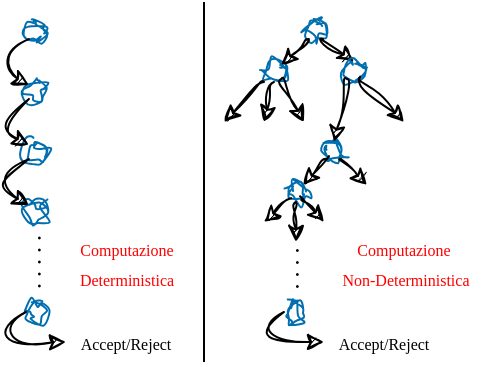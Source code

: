 <mxfile version="28.1.2">
  <diagram name="Pagina-1" id="MN7WsSKvXLgIGYer2BLl">
    <mxGraphModel dx="485" dy="339" grid="1" gridSize="10" guides="1" tooltips="1" connect="1" arrows="1" fold="1" page="1" pageScale="1" pageWidth="827" pageHeight="1169" math="1" shadow="0">
      <root>
        <mxCell id="0" />
        <mxCell id="1" parent="0" />
        <mxCell id="ddl-roebjKmBMkPWHnF6-1" value="" style="ellipse;whiteSpace=wrap;html=1;sketch=1;curveFitting=1;jiggle=2;fillColor=none;fontColor=#ffffff;strokeColor=#006EAF;" parent="1" vertex="1">
          <mxGeometry x="371" y="310" width="10" height="10" as="geometry" />
        </mxCell>
        <mxCell id="yOI8t6S9mLHXuP7FHItO-1" value="" style="ellipse;whiteSpace=wrap;html=1;sketch=1;curveFitting=1;jiggle=2;fillColor=none;fontColor=#ffffff;strokeColor=#006EAF;" vertex="1" parent="1">
          <mxGeometry x="371" y="340" width="10" height="10" as="geometry" />
        </mxCell>
        <mxCell id="yOI8t6S9mLHXuP7FHItO-2" value="" style="curved=1;endArrow=classic;html=1;rounded=0;exitX=0;exitY=1;exitDx=0;exitDy=0;entryX=0;entryY=0;entryDx=0;entryDy=0;endFill=1;sketch=1;curveFitting=1;jiggle=2;" edge="1" parent="1" source="ddl-roebjKmBMkPWHnF6-1" target="yOI8t6S9mLHXuP7FHItO-1">
          <mxGeometry width="50" height="50" relative="1" as="geometry">
            <mxPoint x="371" y="370" as="sourcePoint" />
            <mxPoint x="421" y="320" as="targetPoint" />
            <Array as="points">
              <mxPoint x="351" y="330" />
            </Array>
          </mxGeometry>
        </mxCell>
        <mxCell id="yOI8t6S9mLHXuP7FHItO-4" value="" style="ellipse;whiteSpace=wrap;html=1;sketch=1;curveFitting=1;jiggle=2;fillColor=none;fontColor=#ffffff;strokeColor=#006EAF;" vertex="1" parent="1">
          <mxGeometry x="371" y="370" width="10" height="10" as="geometry" />
        </mxCell>
        <mxCell id="yOI8t6S9mLHXuP7FHItO-6" value="" style="ellipse;whiteSpace=wrap;html=1;sketch=1;curveFitting=1;jiggle=2;fillColor=none;fontColor=#ffffff;strokeColor=#006EAF;" vertex="1" parent="1">
          <mxGeometry x="371" y="450" width="10" height="10" as="geometry" />
        </mxCell>
        <mxCell id="yOI8t6S9mLHXuP7FHItO-7" value="" style="ellipse;whiteSpace=wrap;html=1;sketch=1;curveFitting=1;jiggle=2;fillColor=none;fontColor=#ffffff;strokeColor=#006EAF;" vertex="1" parent="1">
          <mxGeometry x="371" y="400" width="10" height="10" as="geometry" />
        </mxCell>
        <mxCell id="yOI8t6S9mLHXuP7FHItO-8" value="" style="curved=1;endArrow=classic;html=1;rounded=0;entryX=0;entryY=0;entryDx=0;entryDy=0;endFill=1;sketch=1;curveFitting=1;jiggle=2;exitX=0;exitY=1;exitDx=0;exitDy=0;" edge="1" parent="1" source="yOI8t6S9mLHXuP7FHItO-1" target="yOI8t6S9mLHXuP7FHItO-4">
          <mxGeometry width="50" height="50" relative="1" as="geometry">
            <mxPoint x="371" y="360" as="sourcePoint" />
            <mxPoint x="371" y="372" as="targetPoint" />
            <Array as="points">
              <mxPoint x="351" y="360" />
            </Array>
          </mxGeometry>
        </mxCell>
        <mxCell id="yOI8t6S9mLHXuP7FHItO-9" value="" style="curved=1;endArrow=classic;html=1;rounded=0;entryX=0;entryY=0;entryDx=0;entryDy=0;endFill=1;sketch=1;curveFitting=1;jiggle=2;exitX=0;exitY=1;exitDx=0;exitDy=0;" edge="1" parent="1" source="yOI8t6S9mLHXuP7FHItO-4" target="yOI8t6S9mLHXuP7FHItO-7">
          <mxGeometry width="50" height="50" relative="1" as="geometry">
            <mxPoint x="382" y="370" as="sourcePoint" />
            <mxPoint x="382" y="392" as="targetPoint" />
            <Array as="points">
              <mxPoint x="351" y="390" />
            </Array>
          </mxGeometry>
        </mxCell>
        <mxCell id="yOI8t6S9mLHXuP7FHItO-13" value="" style="curved=1;endArrow=classic;html=1;rounded=0;endFill=1;sketch=1;curveFitting=1;jiggle=2;exitX=0;exitY=0.5;exitDx=0;exitDy=0;" edge="1" parent="1" source="yOI8t6S9mLHXuP7FHItO-6">
          <mxGeometry width="50" height="50" relative="1" as="geometry">
            <mxPoint x="371" y="460" as="sourcePoint" />
            <mxPoint x="391" y="470" as="targetPoint" />
            <Array as="points">
              <mxPoint x="350" y="471" />
            </Array>
          </mxGeometry>
        </mxCell>
        <mxCell id="yOI8t6S9mLHXuP7FHItO-14" value="&lt;font face=&quot;Comic Sans MS&quot;&gt;. . . . .&lt;/font&gt;" style="text;html=1;align=center;verticalAlign=middle;whiteSpace=wrap;rounded=0;rotation=90;" vertex="1" parent="1">
          <mxGeometry x="356" y="420" width="50" height="20" as="geometry" />
        </mxCell>
        <mxCell id="yOI8t6S9mLHXuP7FHItO-16" value="" style="ellipse;whiteSpace=wrap;html=1;sketch=1;curveFitting=1;jiggle=2;fillColor=none;fontColor=#ffffff;strokeColor=#006EAF;" vertex="1" parent="1">
          <mxGeometry x="511" y="310" width="10" height="10" as="geometry" />
        </mxCell>
        <mxCell id="yOI8t6S9mLHXuP7FHItO-26" value="&lt;font style=&quot;font-size: 8px;&quot; face=&quot;Comic Sans MS&quot;&gt;Accept/&lt;/font&gt;&lt;span style=&quot;font-family: &amp;quot;Comic Sans MS&amp;quot;; font-size: 8px;&quot;&gt;Reject&lt;/span&gt;" style="text;html=1;align=center;verticalAlign=middle;whiteSpace=wrap;rounded=0;" vertex="1" parent="1">
          <mxGeometry x="391" y="460" width="60" height="20" as="geometry" />
        </mxCell>
        <mxCell id="yOI8t6S9mLHXuP7FHItO-28" value="" style="curved=1;endArrow=classic;html=1;rounded=0;endFill=1;sketch=1;curveFitting=1;jiggle=2;exitX=1;exitY=1;exitDx=0;exitDy=0;entryX=0.5;entryY=0;entryDx=0;entryDy=0;" edge="1" parent="1" source="yOI8t6S9mLHXuP7FHItO-16" target="yOI8t6S9mLHXuP7FHItO-29">
          <mxGeometry width="50" height="50" relative="1" as="geometry">
            <mxPoint x="586" y="329" as="sourcePoint" />
            <mxPoint x="550" y="307.724" as="targetPoint" />
          </mxGeometry>
        </mxCell>
        <mxCell id="yOI8t6S9mLHXuP7FHItO-29" value="" style="ellipse;whiteSpace=wrap;html=1;sketch=1;curveFitting=1;jiggle=2;fillColor=none;fontColor=#ffffff;strokeColor=#006EAF;" vertex="1" parent="1">
          <mxGeometry x="530" y="330" width="10" height="10" as="geometry" />
        </mxCell>
        <mxCell id="yOI8t6S9mLHXuP7FHItO-31" value="" style="ellipse;whiteSpace=wrap;html=1;sketch=1;curveFitting=1;jiggle=2;fillColor=none;fontColor=#ffffff;strokeColor=#006EAF;" vertex="1" parent="1">
          <mxGeometry x="490" y="330" width="10" height="10" as="geometry" />
        </mxCell>
        <mxCell id="yOI8t6S9mLHXuP7FHItO-32" value="" style="curved=1;endArrow=classic;html=1;rounded=0;endFill=1;sketch=1;curveFitting=1;jiggle=2;exitX=0;exitY=1;exitDx=0;exitDy=0;entryX=1;entryY=0;entryDx=0;entryDy=0;" edge="1" parent="1" source="yOI8t6S9mLHXuP7FHItO-16" target="yOI8t6S9mLHXuP7FHItO-31">
          <mxGeometry width="50" height="50" relative="1" as="geometry">
            <mxPoint x="520" y="320" as="sourcePoint" />
            <mxPoint x="535" y="331" as="targetPoint" />
          </mxGeometry>
        </mxCell>
        <mxCell id="yOI8t6S9mLHXuP7FHItO-33" value="" style="curved=1;endArrow=classic;html=1;rounded=0;endFill=1;sketch=1;curveFitting=1;jiggle=2;exitX=0;exitY=1;exitDx=0;exitDy=0;" edge="1" parent="1">
          <mxGeometry width="50" height="50" relative="1" as="geometry">
            <mxPoint x="490" y="340" as="sourcePoint" />
            <mxPoint x="470" y="360" as="targetPoint" />
          </mxGeometry>
        </mxCell>
        <mxCell id="yOI8t6S9mLHXuP7FHItO-34" value="" style="curved=1;endArrow=classic;html=1;rounded=0;endFill=1;sketch=1;curveFitting=1;jiggle=2;exitX=0.5;exitY=1;exitDx=0;exitDy=0;" edge="1" parent="1" source="yOI8t6S9mLHXuP7FHItO-31">
          <mxGeometry width="50" height="50" relative="1" as="geometry">
            <mxPoint x="503" y="340" as="sourcePoint" />
            <mxPoint x="490" y="360" as="targetPoint" />
          </mxGeometry>
        </mxCell>
        <mxCell id="yOI8t6S9mLHXuP7FHItO-35" value="" style="curved=1;endArrow=classic;html=1;rounded=0;endFill=1;sketch=1;curveFitting=1;jiggle=2;exitX=1;exitY=1;exitDx=0;exitDy=0;" edge="1" parent="1" source="yOI8t6S9mLHXuP7FHItO-31">
          <mxGeometry width="50" height="50" relative="1" as="geometry">
            <mxPoint x="503" y="340" as="sourcePoint" />
            <mxPoint x="510" y="360" as="targetPoint" />
          </mxGeometry>
        </mxCell>
        <mxCell id="yOI8t6S9mLHXuP7FHItO-36" value="" style="ellipse;whiteSpace=wrap;html=1;sketch=1;curveFitting=1;jiggle=2;fillColor=none;fontColor=#ffffff;strokeColor=#006EAF;" vertex="1" parent="1">
          <mxGeometry x="520" y="370" width="10" height="10" as="geometry" />
        </mxCell>
        <mxCell id="yOI8t6S9mLHXuP7FHItO-37" value="" style="curved=1;endArrow=classic;html=1;rounded=0;endFill=1;sketch=1;curveFitting=1;jiggle=2;exitX=0.808;exitY=0.732;exitDx=0;exitDy=0;exitPerimeter=0;" edge="1" parent="1" source="yOI8t6S9mLHXuP7FHItO-29">
          <mxGeometry width="50" height="50" relative="1" as="geometry">
            <mxPoint x="540" y="344.5" as="sourcePoint" />
            <mxPoint x="560" y="360" as="targetPoint" />
          </mxGeometry>
        </mxCell>
        <mxCell id="yOI8t6S9mLHXuP7FHItO-41" value="" style="curved=1;endArrow=classic;html=1;rounded=0;endFill=1;sketch=1;curveFitting=1;jiggle=2;exitX=0;exitY=1;exitDx=0;exitDy=0;entryX=0.5;entryY=0;entryDx=0;entryDy=0;" edge="1" parent="1" source="yOI8t6S9mLHXuP7FHItO-29" target="yOI8t6S9mLHXuP7FHItO-36">
          <mxGeometry width="50" height="50" relative="1" as="geometry">
            <mxPoint x="510" y="360" as="sourcePoint" />
            <mxPoint x="532" y="383" as="targetPoint" />
          </mxGeometry>
        </mxCell>
        <mxCell id="yOI8t6S9mLHXuP7FHItO-42" value="" style="ellipse;whiteSpace=wrap;html=1;sketch=1;curveFitting=1;jiggle=2;fillColor=none;fontColor=#ffffff;strokeColor=#006EAF;" vertex="1" parent="1">
          <mxGeometry x="501" y="390" width="10" height="10" as="geometry" />
        </mxCell>
        <mxCell id="yOI8t6S9mLHXuP7FHItO-44" value="&lt;span style=&quot;color: rgb(255, 255, 255); font-family: &amp;quot;Comic Sans MS&amp;quot;; font-size: 8px; font-style: normal; font-variant-ligatures: normal; font-variant-caps: normal; font-weight: 400; letter-spacing: normal; orphans: 2; text-align: center; text-indent: 0px; text-transform: none; widows: 2; word-spacing: 0px; -webkit-text-stroke-width: 0px; white-space: normal; text-decoration-thickness: initial; text-decoration-style: initial; text-decoration-color: initial; float: none; display: inline !important;&quot;&gt;Reject&lt;/span&gt;" style="text;whiteSpace=wrap;html=1;" vertex="1" parent="1">
          <mxGeometry x="560" y="350" width="40" height="20" as="geometry" />
        </mxCell>
        <mxCell id="yOI8t6S9mLHXuP7FHItO-45" value="" style="curved=1;endArrow=classic;html=1;rounded=0;endFill=1;sketch=1;curveFitting=1;jiggle=2;exitX=0;exitY=1;exitDx=0;exitDy=0;entryX=1;entryY=0;entryDx=0;entryDy=0;" edge="1" parent="1" source="yOI8t6S9mLHXuP7FHItO-36" target="yOI8t6S9mLHXuP7FHItO-42">
          <mxGeometry width="50" height="50" relative="1" as="geometry">
            <mxPoint x="520" y="380" as="sourcePoint" />
            <mxPoint x="514" y="411" as="targetPoint" />
          </mxGeometry>
        </mxCell>
        <mxCell id="yOI8t6S9mLHXuP7FHItO-46" value="" style="curved=1;endArrow=classic;html=1;rounded=0;endFill=1;sketch=1;curveFitting=1;jiggle=2;exitX=1;exitY=1;exitDx=0;exitDy=0;entryX=0;entryY=0;entryDx=0;entryDy=0;" edge="1" parent="1" source="yOI8t6S9mLHXuP7FHItO-36">
          <mxGeometry width="50" height="50" relative="1" as="geometry">
            <mxPoint x="521" y="380" as="sourcePoint" />
            <mxPoint x="541.464" y="391.464" as="targetPoint" />
          </mxGeometry>
        </mxCell>
        <mxCell id="yOI8t6S9mLHXuP7FHItO-48" value="" style="curved=1;endArrow=classic;html=1;rounded=0;endFill=1;sketch=1;curveFitting=1;jiggle=2;exitX=0;exitY=1;exitDx=0;exitDy=0;entryX=1;entryY=0;entryDx=0;entryDy=0;" edge="1" parent="1" source="yOI8t6S9mLHXuP7FHItO-42">
          <mxGeometry width="50" height="50" relative="1" as="geometry">
            <mxPoint x="501" y="398" as="sourcePoint" />
            <mxPoint x="490" y="410" as="targetPoint" />
          </mxGeometry>
        </mxCell>
        <mxCell id="yOI8t6S9mLHXuP7FHItO-49" value="" style="curved=1;endArrow=classic;html=1;rounded=0;endFill=1;sketch=1;curveFitting=1;jiggle=2;exitX=0.5;exitY=1;exitDx=0;exitDy=0;" edge="1" parent="1" source="yOI8t6S9mLHXuP7FHItO-42">
          <mxGeometry width="50" height="50" relative="1" as="geometry">
            <mxPoint x="502" y="400" as="sourcePoint" />
            <mxPoint x="506" y="420" as="targetPoint" />
          </mxGeometry>
        </mxCell>
        <mxCell id="yOI8t6S9mLHXuP7FHItO-50" value="" style="curved=1;endArrow=classic;html=1;rounded=0;endFill=1;sketch=1;curveFitting=1;jiggle=2;exitX=1;exitY=1;exitDx=0;exitDy=0;" edge="1" parent="1" source="yOI8t6S9mLHXuP7FHItO-42">
          <mxGeometry width="50" height="50" relative="1" as="geometry">
            <mxPoint x="520" y="400" as="sourcePoint" />
            <mxPoint x="520" y="410" as="targetPoint" />
          </mxGeometry>
        </mxCell>
        <mxCell id="yOI8t6S9mLHXuP7FHItO-51" value="&lt;font face=&quot;Comic Sans MS&quot;&gt;. . . .&amp;nbsp;&lt;/font&gt;" style="text;html=1;align=center;verticalAlign=middle;whiteSpace=wrap;rounded=0;rotation=90;" vertex="1" parent="1">
          <mxGeometry x="485.25" y="423.75" width="49" height="22.5" as="geometry" />
        </mxCell>
        <mxCell id="yOI8t6S9mLHXuP7FHItO-52" value="" style="ellipse;whiteSpace=wrap;html=1;sketch=1;curveFitting=1;jiggle=2;fillColor=none;fontColor=#ffffff;strokeColor=#006EAF;" vertex="1" parent="1">
          <mxGeometry x="500" y="450" width="10" height="10" as="geometry" />
        </mxCell>
        <mxCell id="yOI8t6S9mLHXuP7FHItO-53" value="" style="curved=1;endArrow=classic;html=1;rounded=0;endFill=1;sketch=1;curveFitting=1;jiggle=2;exitX=0;exitY=0.5;exitDx=0;exitDy=0;" edge="1" parent="1" source="yOI8t6S9mLHXuP7FHItO-52">
          <mxGeometry width="50" height="50" relative="1" as="geometry">
            <mxPoint x="501" y="460" as="sourcePoint" />
            <mxPoint x="520" y="470" as="targetPoint" />
            <Array as="points">
              <mxPoint x="480" y="470" />
            </Array>
          </mxGeometry>
        </mxCell>
        <mxCell id="yOI8t6S9mLHXuP7FHItO-54" value="&lt;font style=&quot;font-size: 8px;&quot; face=&quot;Comic Sans MS&quot;&gt;Accept/&lt;/font&gt;&lt;span style=&quot;font-family: &amp;quot;Comic Sans MS&amp;quot;; font-size: 8px;&quot;&gt;Reject&lt;/span&gt;" style="text;html=1;align=center;verticalAlign=middle;whiteSpace=wrap;rounded=0;" vertex="1" parent="1">
          <mxGeometry x="520" y="460" width="60" height="20" as="geometry" />
        </mxCell>
        <mxCell id="yOI8t6S9mLHXuP7FHItO-55" value="&lt;span style=&quot;color: rgb(255, 255, 255); font-family: &amp;quot;Comic Sans MS&amp;quot;; font-size: 8px; font-style: normal; font-variant-ligatures: normal; font-variant-caps: normal; font-weight: 400; letter-spacing: normal; orphans: 2; text-align: center; text-indent: 0px; text-transform: none; widows: 2; word-spacing: 0px; -webkit-text-stroke-width: 0px; white-space: normal; text-decoration-thickness: initial; text-decoration-style: initial; text-decoration-color: initial; float: none; display: inline !important;&quot;&gt;Accept&lt;/span&gt;" style="text;whiteSpace=wrap;html=1;" vertex="1" parent="1">
          <mxGeometry x="540" y="380" width="40" height="20" as="geometry" />
        </mxCell>
        <mxCell id="yOI8t6S9mLHXuP7FHItO-56" value="&lt;font face=&quot;Comic Sans MS&quot;&gt;&lt;span style=&quot;font-size: 8px;&quot;&gt;Computazione Deterministica&lt;/span&gt;&lt;/font&gt;" style="text;html=1;align=center;verticalAlign=middle;whiteSpace=wrap;rounded=0;fontColor=#FF0000;rotation=0;" vertex="1" parent="1">
          <mxGeometry x="392" y="420" width="59" height="20" as="geometry" />
        </mxCell>
        <mxCell id="yOI8t6S9mLHXuP7FHItO-57" value="" style="endArrow=none;html=1;rounded=0;" edge="1" parent="1">
          <mxGeometry width="50" height="50" relative="1" as="geometry">
            <mxPoint x="460" y="480" as="sourcePoint" />
            <mxPoint x="460" y="300" as="targetPoint" />
          </mxGeometry>
        </mxCell>
        <mxCell id="yOI8t6S9mLHXuP7FHItO-61" value="&lt;font face=&quot;Comic Sans MS&quot;&gt;&lt;span style=&quot;font-size: 8px;&quot;&gt;Computazione&amp;nbsp;&lt;/span&gt;&lt;/font&gt;&lt;div&gt;&lt;font face=&quot;Comic Sans MS&quot;&gt;&lt;span style=&quot;font-size: 8px;&quot;&gt;Non-Deterministica&lt;/span&gt;&lt;/font&gt;&lt;/div&gt;" style="text;html=1;align=center;verticalAlign=middle;whiteSpace=wrap;rounded=0;fontColor=#FF0000;rotation=0;" vertex="1" parent="1">
          <mxGeometry x="521" y="420" width="80" height="20" as="geometry" />
        </mxCell>
      </root>
    </mxGraphModel>
  </diagram>
</mxfile>

